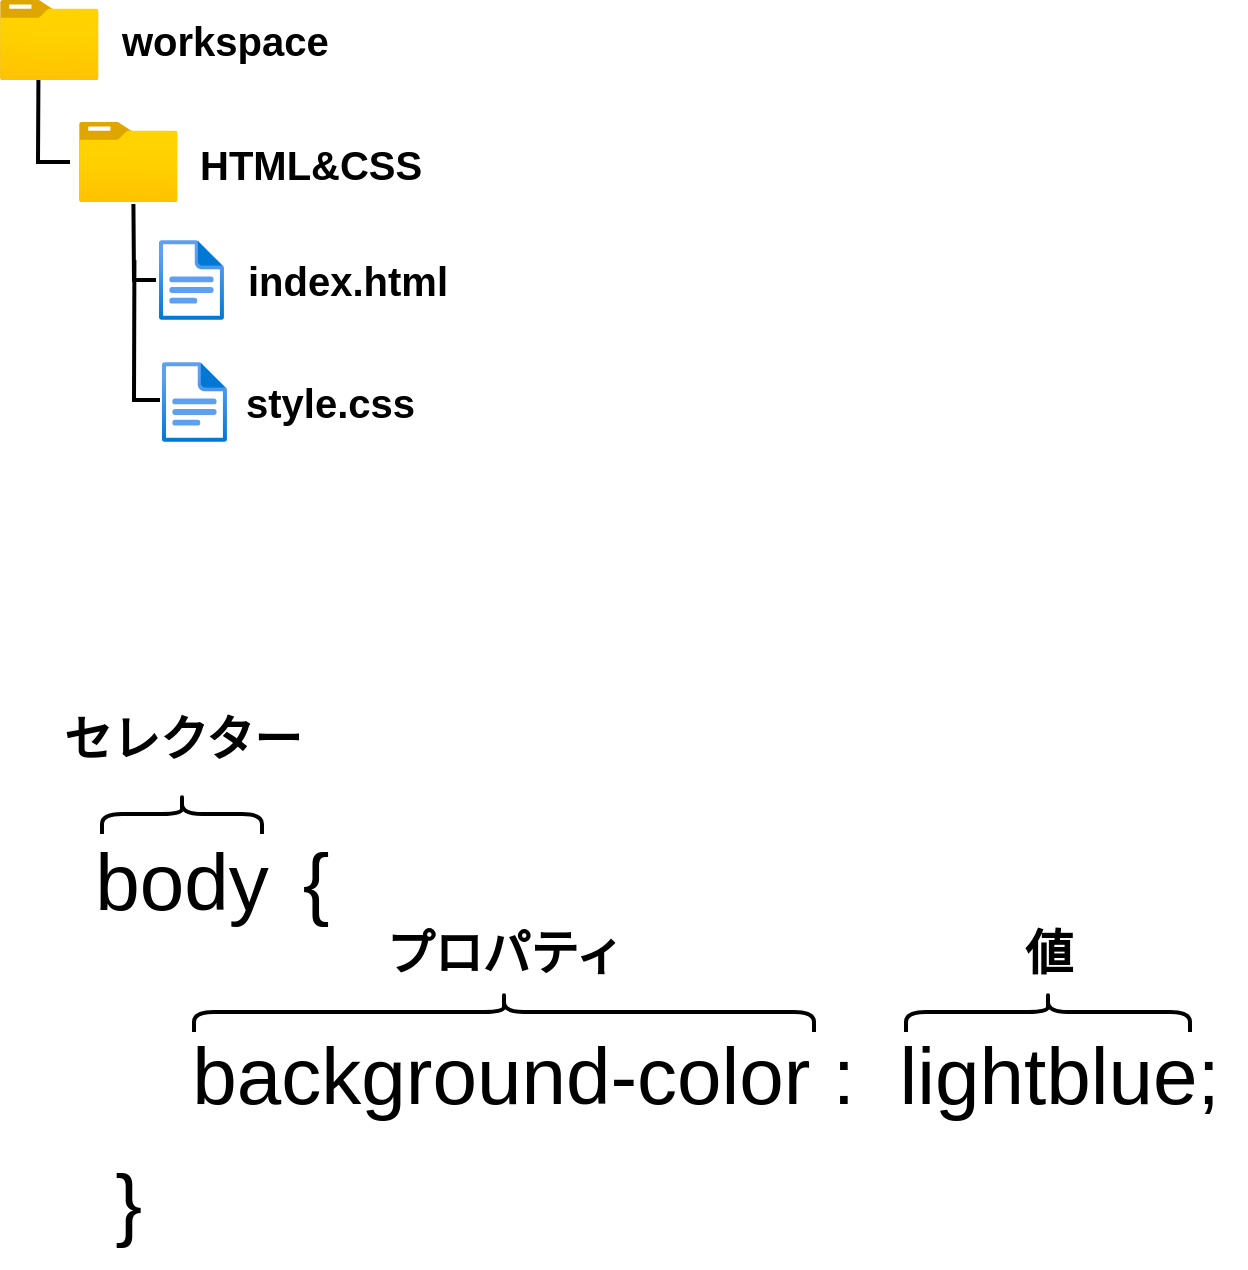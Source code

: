 <mxfile version="14.5.1" type="device"><diagram id="67B2qVPKCzjwmlKUfe3U" name="ページ1"><mxGraphModel dx="1422" dy="862" grid="1" gridSize="10" guides="1" tooltips="1" connect="1" arrows="1" fold="1" page="1" pageScale="1" pageWidth="1169" pageHeight="827" math="0" shadow="0"><root><mxCell id="0"/><mxCell id="1" parent="0"/><mxCell id="6FK7CWXa5-9mBd8hkXq1-5" value="" style="shape=curlyBracket;whiteSpace=wrap;html=1;rounded=1;fontSize=35;rotation=90;strokeWidth=2;" parent="1" vertex="1"><mxGeometry x="161" y="527" width="20" height="80" as="geometry"/></mxCell><mxCell id="6FK7CWXa5-9mBd8hkXq1-8" value="セレクター" style="text;strokeColor=none;fillColor=none;html=1;fontSize=24;fontStyle=1;verticalAlign=middle;align=center;" parent="1" vertex="1"><mxGeometry x="121" y="510" width="100" height="40" as="geometry"/></mxCell><mxCell id="6FK7CWXa5-9mBd8hkXq1-14" value="body" style="text;html=1;strokeColor=none;fillColor=none;align=center;verticalAlign=middle;whiteSpace=wrap;rounded=0;fontSize=40;" parent="1" vertex="1"><mxGeometry x="111" y="580" width="120" height="40" as="geometry"/></mxCell><mxCell id="6FK7CWXa5-9mBd8hkXq1-16" value="background-color :&amp;nbsp; lightblue;" style="text;html=1;strokeColor=none;fillColor=none;align=center;verticalAlign=middle;whiteSpace=wrap;rounded=0;fontSize=40;" parent="1" vertex="1"><mxGeometry x="163" y="677" width="540" height="40" as="geometry"/></mxCell><mxCell id="2rBVt1UfqYsI4cW4MD-S-1" value="{" style="text;html=1;strokeColor=none;fillColor=none;align=center;verticalAlign=middle;whiteSpace=wrap;rounded=0;fontSize=40;" parent="1" vertex="1"><mxGeometry x="178" y="580" width="120" height="40" as="geometry"/></mxCell><mxCell id="2rBVt1UfqYsI4cW4MD-S-2" value="{" style="text;html=1;strokeColor=none;fillColor=none;align=center;verticalAlign=middle;whiteSpace=wrap;rounded=0;fontSize=40;rotation=-180;" parent="1" vertex="1"><mxGeometry x="109.14" y="750" width="70" height="40" as="geometry"/></mxCell><mxCell id="2rBVt1UfqYsI4cW4MD-S-3" value="" style="shape=curlyBracket;whiteSpace=wrap;html=1;rounded=1;fontSize=35;rotation=90;strokeWidth=2;" parent="1" vertex="1"><mxGeometry x="322" y="511" width="20" height="310" as="geometry"/></mxCell><mxCell id="2rBVt1UfqYsI4cW4MD-S-4" value="プロパティ" style="text;strokeColor=none;fillColor=none;html=1;fontSize=24;fontStyle=1;verticalAlign=middle;align=center;" parent="1" vertex="1"><mxGeometry x="282" y="617" width="100" height="40" as="geometry"/></mxCell><mxCell id="2rBVt1UfqYsI4cW4MD-S-5" value="" style="shape=curlyBracket;whiteSpace=wrap;html=1;rounded=1;fontSize=35;rotation=90;strokeWidth=2;" parent="1" vertex="1"><mxGeometry x="594" y="595" width="20" height="142" as="geometry"/></mxCell><mxCell id="2rBVt1UfqYsI4cW4MD-S-6" value="値" style="text;strokeColor=none;fillColor=none;html=1;fontSize=24;fontStyle=1;verticalAlign=middle;align=center;" parent="1" vertex="1"><mxGeometry x="554" y="617" width="100" height="40" as="geometry"/></mxCell><mxCell id="TdT3Y5WmUeahN5xHAs60-1" value="" style="aspect=fixed;html=1;points=[];align=center;image;fontSize=12;image=img/lib/azure2/general/Folder_Blank.svg;" parent="1" vertex="1"><mxGeometry x="80" y="160" width="49.29" height="40" as="geometry"/></mxCell><mxCell id="TdT3Y5WmUeahN5xHAs60-2" value="&lt;font style=&quot;font-size: 20px&quot;&gt;workspace&lt;/font&gt;" style="text;html=1;strokeColor=none;fillColor=none;align=left;verticalAlign=middle;whiteSpace=wrap;rounded=0;fontStyle=1" parent="1" vertex="1"><mxGeometry x="139" y="160" width="121" height="40" as="geometry"/></mxCell><mxCell id="TdT3Y5WmUeahN5xHAs60-4" value="&lt;font style=&quot;font-size: 20px&quot;&gt;index.html&lt;/font&gt;" style="text;html=1;strokeColor=none;fillColor=none;align=left;verticalAlign=middle;whiteSpace=wrap;rounded=0;fontStyle=1" parent="1" vertex="1"><mxGeometry x="202" y="280" width="121" height="40" as="geometry"/></mxCell><mxCell id="TdT3Y5WmUeahN5xHAs60-7" value="" style="endArrow=none;html=1;rounded=0;strokeWidth=2;" parent="1" edge="1"><mxGeometry width="50" height="50" relative="1" as="geometry"><mxPoint x="158" y="300" as="sourcePoint"/><mxPoint x="146.71" y="262" as="targetPoint"/><Array as="points"><mxPoint x="158" y="300"/><mxPoint x="147" y="300"/></Array></mxGeometry></mxCell><mxCell id="TdT3Y5WmUeahN5xHAs60-9" value="" style="aspect=fixed;html=1;points=[];align=center;image;fontSize=12;image=img/lib/azure2/general/File.svg;rounded=0;sketch=0;" parent="1" vertex="1"><mxGeometry x="159.5" y="280" width="32.46" height="40" as="geometry"/></mxCell><mxCell id="TdT3Y5WmUeahN5xHAs60-13" value="&lt;font style=&quot;font-size: 20px&quot;&gt;style.css&lt;br&gt;&lt;/font&gt;" style="text;html=1;strokeColor=none;fillColor=none;align=left;verticalAlign=middle;whiteSpace=wrap;rounded=0;fontStyle=1" parent="1" vertex="1"><mxGeometry x="201" y="341" width="121" height="40" as="geometry"/></mxCell><mxCell id="TdT3Y5WmUeahN5xHAs60-14" value="" style="endArrow=none;html=1;rounded=0;strokeWidth=2;" parent="1" edge="1"><mxGeometry width="50" height="50" relative="1" as="geometry"><mxPoint x="160" y="360" as="sourcePoint"/><mxPoint x="147.21" y="290" as="targetPoint"/><Array as="points"><mxPoint x="147" y="360"/></Array></mxGeometry></mxCell><mxCell id="TdT3Y5WmUeahN5xHAs60-15" value="" style="aspect=fixed;html=1;points=[];align=center;image;fontSize=12;image=img/lib/azure2/general/File.svg;rounded=0;sketch=0;" parent="1" vertex="1"><mxGeometry x="161" y="341" width="32.46" height="40" as="geometry"/></mxCell><mxCell id="HVrNt-K8gMcEA6gvsqIW-1" value="" style="group" vertex="1" connectable="0" parent="1"><mxGeometry x="119.5" y="221" width="179" height="41" as="geometry"/></mxCell><mxCell id="TdT3Y5WmUeahN5xHAs60-3" value="" style="aspect=fixed;html=1;points=[];align=center;image;fontSize=12;image=img/lib/azure2/general/Folder_Blank.svg;" parent="HVrNt-K8gMcEA6gvsqIW-1" vertex="1"><mxGeometry width="49.29" height="40" as="geometry"/></mxCell><mxCell id="TdT3Y5WmUeahN5xHAs60-10" value="&lt;font style=&quot;font-size: 20px&quot;&gt;HTML&amp;amp;CSS&lt;/font&gt;" style="text;html=1;strokeColor=none;fillColor=none;align=left;verticalAlign=middle;whiteSpace=wrap;rounded=0;fontStyle=1" parent="HVrNt-K8gMcEA6gvsqIW-1" vertex="1"><mxGeometry x="58" y="1" width="121" height="40" as="geometry"/></mxCell><mxCell id="HVrNt-K8gMcEA6gvsqIW-3" value="" style="endArrow=none;html=1;exitX=-0.091;exitY=0.5;exitDx=0;exitDy=0;exitPerimeter=0;rounded=0;strokeWidth=2;" edge="1" parent="1" source="TdT3Y5WmUeahN5xHAs60-3"><mxGeometry width="50" height="50" relative="1" as="geometry"><mxPoint x="110.999" y="261.8" as="sourcePoint"/><mxPoint x="99.21" y="200" as="targetPoint"/><Array as="points"><mxPoint x="99" y="241"/></Array></mxGeometry></mxCell></root></mxGraphModel></diagram></mxfile>
